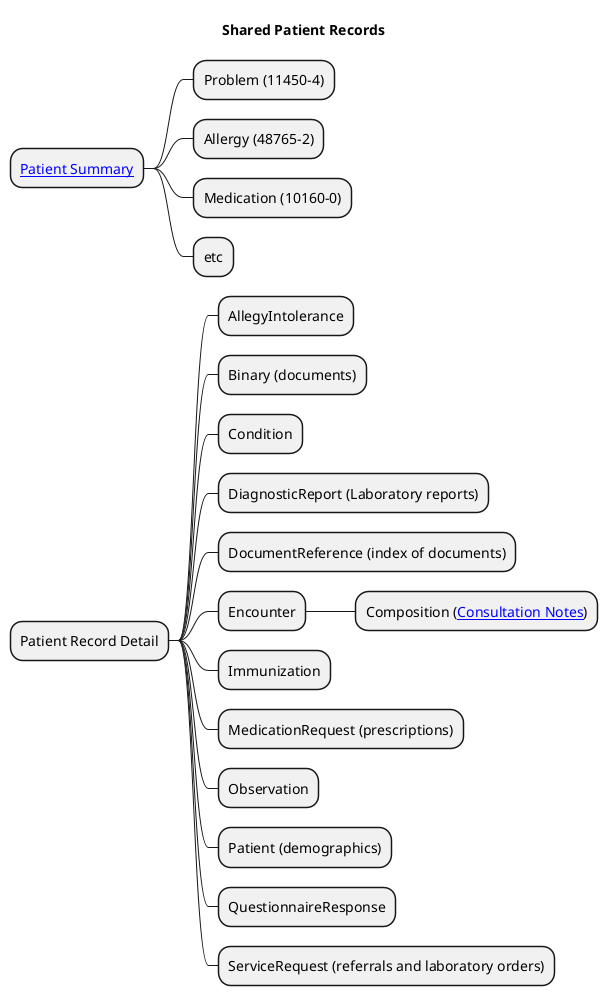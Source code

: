 @startmindmap

title "Shared Patient Records"

* [[StructureDefinition-PatientSummary.html Patient Summary]]
** Problem (11450-4)
** Allergy (48765-2)
** Medication (10160-0)
** etc
* Patient Record Detail
** AllegyIntolerance
** Binary (documents)
** Condition
** DiagnosticReport (Laboratory reports)
** DocumentReference (index of documents)
** Encounter
*** Composition ([[StructureDefinition-ConsulationNote.html Consultation Notes]])
** Immunization
** MedicationRequest (prescriptions)
** Observation
** Patient (demographics)
** QuestionnaireResponse
** ServiceRequest (referrals and laboratory orders)

@endtmindmap
